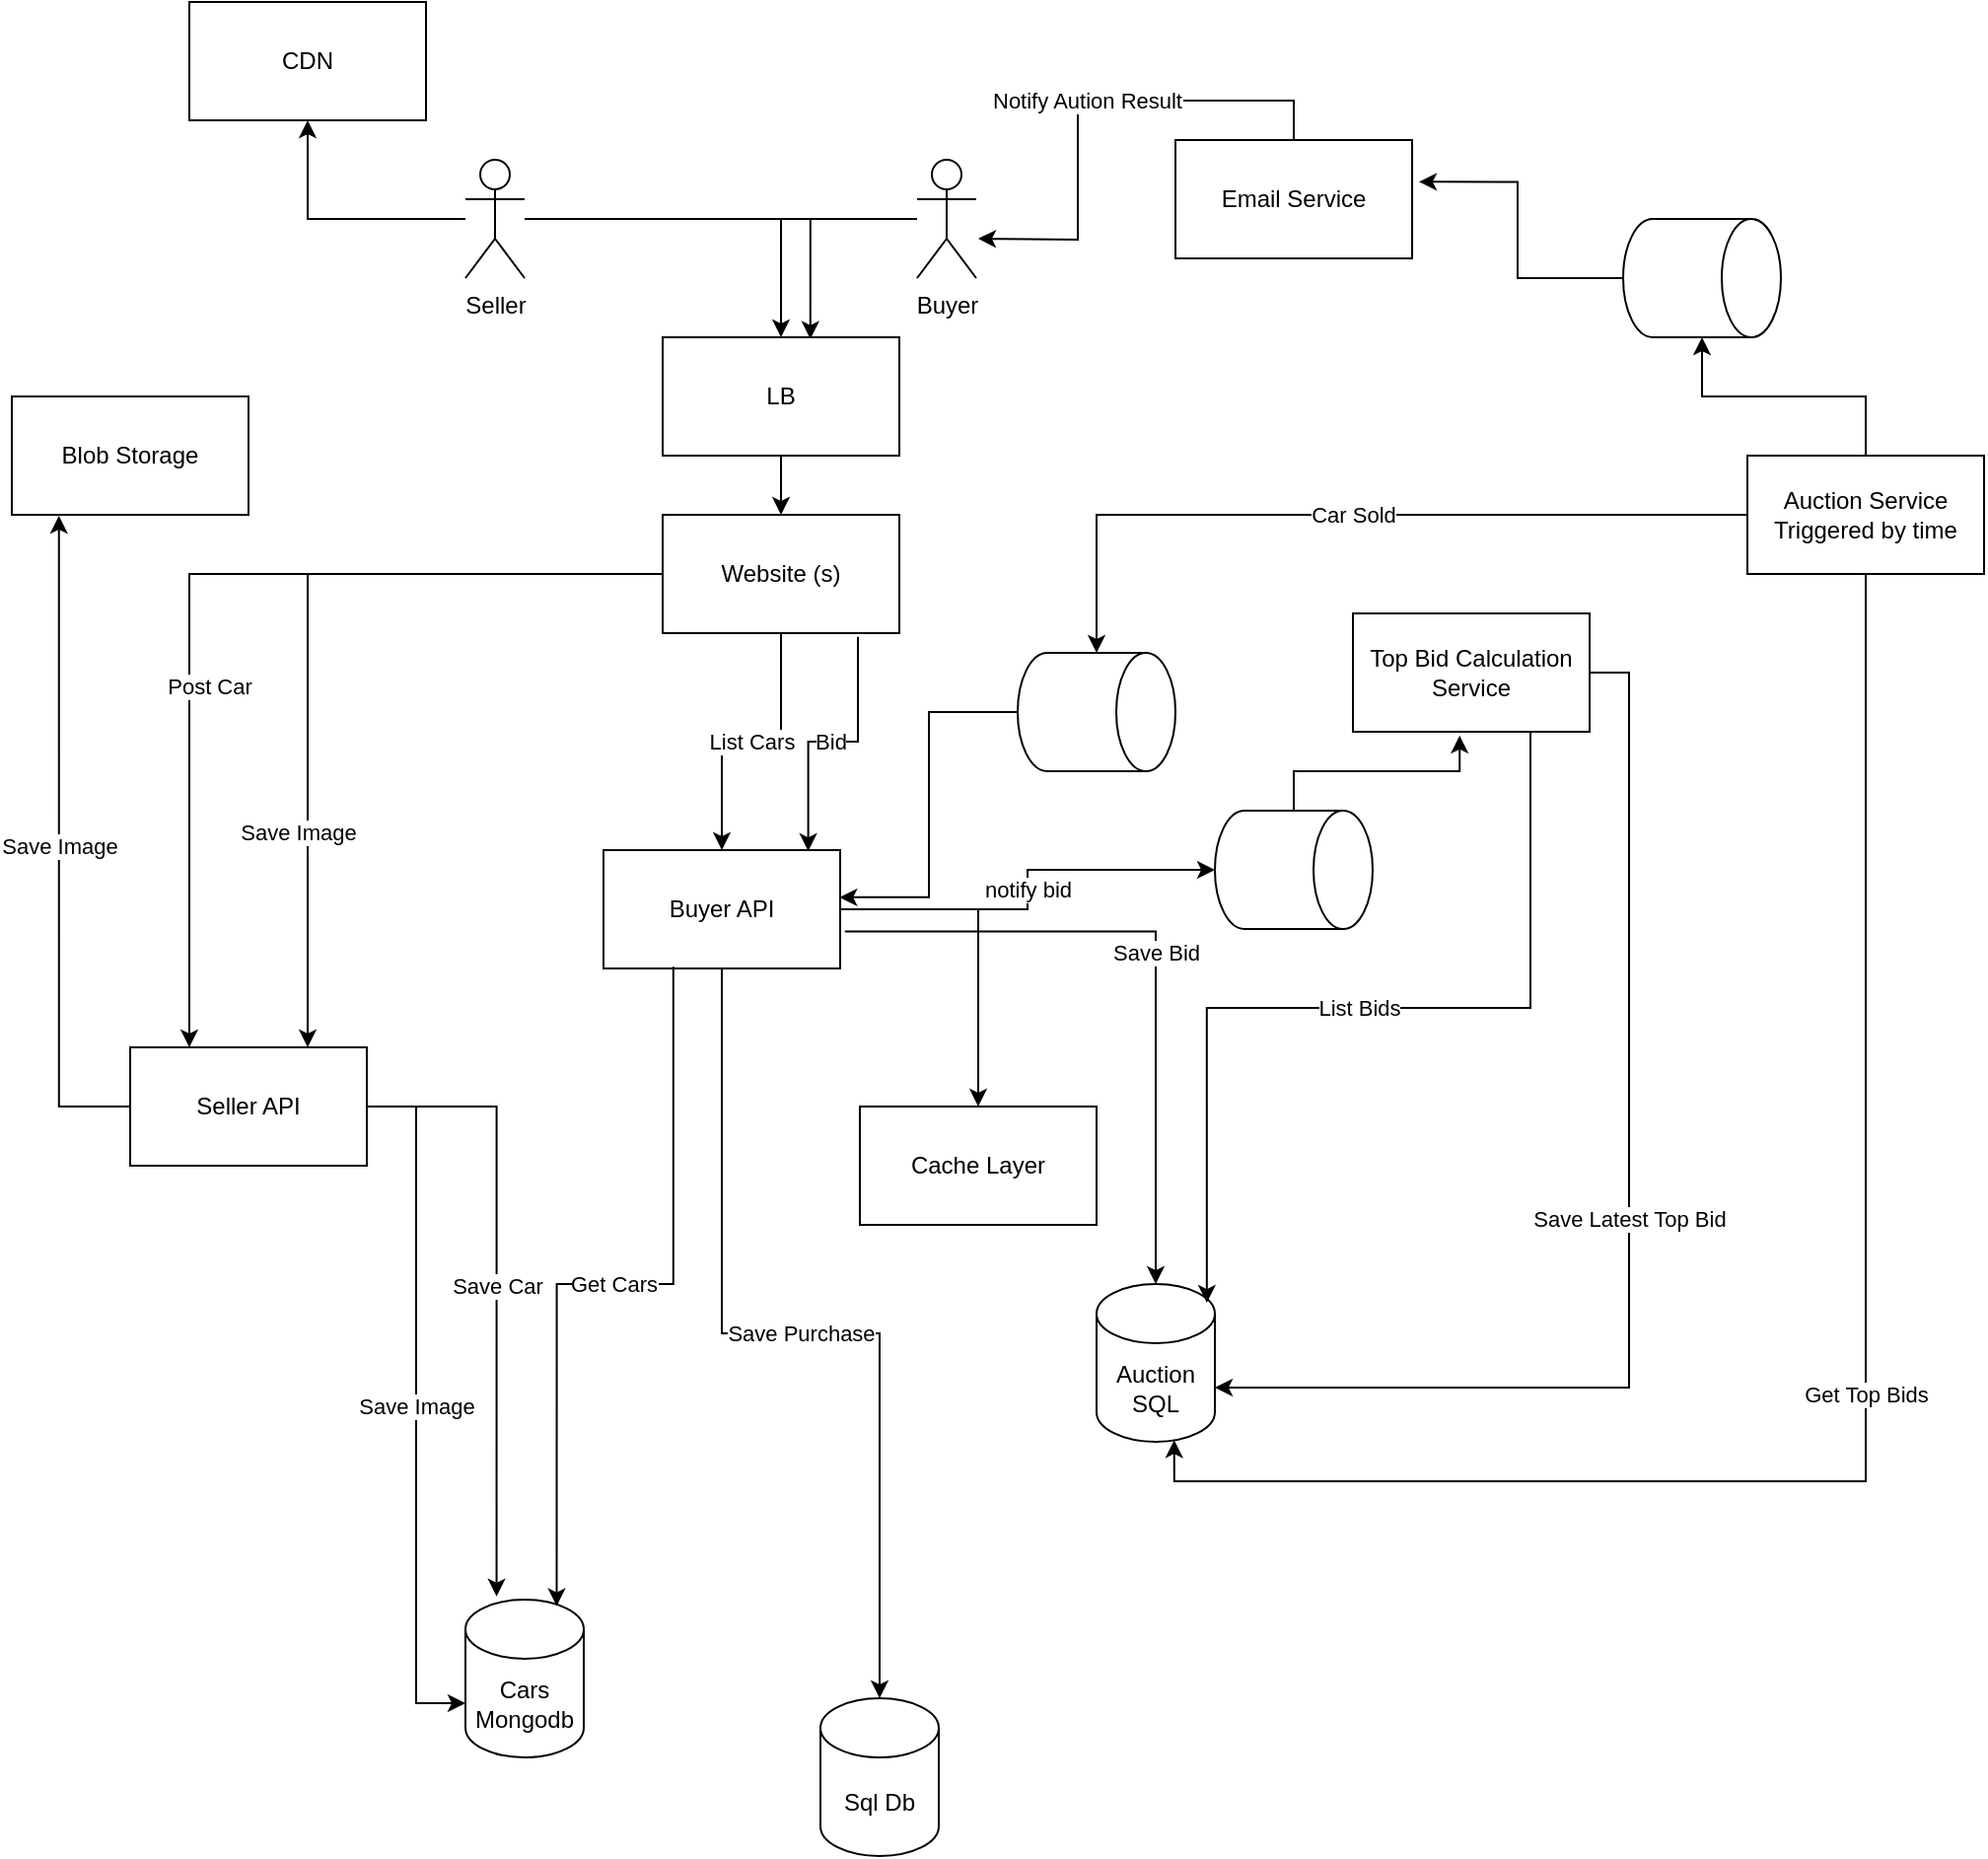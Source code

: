 <mxfile version="27.1.3">
  <diagram name="Page-1" id="kClDVkn1rwwxWksCV2Wo">
    <mxGraphModel dx="1805" dy="1711" grid="1" gridSize="10" guides="1" tooltips="1" connect="1" arrows="1" fold="1" page="1" pageScale="1" pageWidth="827" pageHeight="1169" math="0" shadow="0">
      <root>
        <mxCell id="0" />
        <mxCell id="1" parent="0" />
        <mxCell id="C3qPjn6Pq11D4Rv8hFkP-7" value="Post Car" style="edgeStyle=orthogonalEdgeStyle;rounded=0;orthogonalLoop=1;jettySize=auto;html=1;entryX=0.25;entryY=0;entryDx=0;entryDy=0;" edge="1" parent="1" source="C3qPjn6Pq11D4Rv8hFkP-1" target="C3qPjn6Pq11D4Rv8hFkP-6">
          <mxGeometry x="0.238" y="10" relative="1" as="geometry">
            <mxPoint as="offset" />
          </mxGeometry>
        </mxCell>
        <mxCell id="C3qPjn6Pq11D4Rv8hFkP-11" value="List Cars" style="edgeStyle=orthogonalEdgeStyle;rounded=0;orthogonalLoop=1;jettySize=auto;html=1;" edge="1" parent="1" source="C3qPjn6Pq11D4Rv8hFkP-1" target="C3qPjn6Pq11D4Rv8hFkP-8">
          <mxGeometry relative="1" as="geometry" />
        </mxCell>
        <mxCell id="C3qPjn6Pq11D4Rv8hFkP-24" value="Save Image" style="edgeStyle=orthogonalEdgeStyle;rounded=0;orthogonalLoop=1;jettySize=auto;html=1;entryX=0.199;entryY=1.009;entryDx=0;entryDy=0;exitX=0;exitY=0.5;exitDx=0;exitDy=0;entryPerimeter=0;" edge="1" parent="1" source="C3qPjn6Pq11D4Rv8hFkP-6" target="C3qPjn6Pq11D4Rv8hFkP-23">
          <mxGeometry relative="1" as="geometry" />
        </mxCell>
        <mxCell id="C3qPjn6Pq11D4Rv8hFkP-1" value="Website (s)" style="rounded=0;whiteSpace=wrap;html=1;" vertex="1" parent="1">
          <mxGeometry x="270" y="210" width="120" height="60" as="geometry" />
        </mxCell>
        <mxCell id="C3qPjn6Pq11D4Rv8hFkP-4" style="edgeStyle=orthogonalEdgeStyle;rounded=0;orthogonalLoop=1;jettySize=auto;html=1;entryX=0.624;entryY=0.014;entryDx=0;entryDy=0;entryPerimeter=0;" edge="1" parent="1" source="C3qPjn6Pq11D4Rv8hFkP-2" target="C3qPjn6Pq11D4Rv8hFkP-39">
          <mxGeometry relative="1" as="geometry" />
        </mxCell>
        <mxCell id="C3qPjn6Pq11D4Rv8hFkP-42" style="edgeStyle=orthogonalEdgeStyle;rounded=0;orthogonalLoop=1;jettySize=auto;html=1;" edge="1" parent="1" source="C3qPjn6Pq11D4Rv8hFkP-2" target="C3qPjn6Pq11D4Rv8hFkP-41">
          <mxGeometry relative="1" as="geometry" />
        </mxCell>
        <mxCell id="C3qPjn6Pq11D4Rv8hFkP-2" value="Seller" style="shape=umlActor;verticalLabelPosition=bottom;verticalAlign=top;html=1;outlineConnect=0;" vertex="1" parent="1">
          <mxGeometry x="170" y="30" width="30" height="60" as="geometry" />
        </mxCell>
        <mxCell id="C3qPjn6Pq11D4Rv8hFkP-3" value="Buyer" style="shape=umlActor;verticalLabelPosition=bottom;verticalAlign=top;html=1;outlineConnect=0;" vertex="1" parent="1">
          <mxGeometry x="399" y="30" width="30" height="60" as="geometry" />
        </mxCell>
        <mxCell id="C3qPjn6Pq11D4Rv8hFkP-5" style="edgeStyle=orthogonalEdgeStyle;rounded=0;orthogonalLoop=1;jettySize=auto;html=1;" edge="1" parent="1" source="C3qPjn6Pq11D4Rv8hFkP-3" target="C3qPjn6Pq11D4Rv8hFkP-39">
          <mxGeometry relative="1" as="geometry" />
        </mxCell>
        <mxCell id="C3qPjn6Pq11D4Rv8hFkP-10" value="Save Car" style="edgeStyle=orthogonalEdgeStyle;rounded=0;orthogonalLoop=1;jettySize=auto;html=1;entryX=0.263;entryY=-0.02;entryDx=0;entryDy=0;entryPerimeter=0;" edge="1" parent="1" source="C3qPjn6Pq11D4Rv8hFkP-6" target="C3qPjn6Pq11D4Rv8hFkP-9">
          <mxGeometry relative="1" as="geometry">
            <mxPoint x="200" y="600" as="targetPoint" />
          </mxGeometry>
        </mxCell>
        <mxCell id="C3qPjn6Pq11D4Rv8hFkP-6" value="Seller API" style="rounded=0;whiteSpace=wrap;html=1;" vertex="1" parent="1">
          <mxGeometry y="480" width="120" height="60" as="geometry" />
        </mxCell>
        <mxCell id="C3qPjn6Pq11D4Rv8hFkP-33" value="notify bid" style="edgeStyle=orthogonalEdgeStyle;rounded=0;orthogonalLoop=1;jettySize=auto;html=1;entryX=0.5;entryY=1;entryDx=0;entryDy=0;entryPerimeter=0;" edge="1" parent="1" source="C3qPjn6Pq11D4Rv8hFkP-8" target="C3qPjn6Pq11D4Rv8hFkP-34">
          <mxGeometry relative="1" as="geometry">
            <mxPoint x="570" y="410" as="targetPoint" />
          </mxGeometry>
        </mxCell>
        <mxCell id="C3qPjn6Pq11D4Rv8hFkP-44" style="edgeStyle=orthogonalEdgeStyle;rounded=0;orthogonalLoop=1;jettySize=auto;html=1;" edge="1" parent="1" source="C3qPjn6Pq11D4Rv8hFkP-8" target="C3qPjn6Pq11D4Rv8hFkP-43">
          <mxGeometry relative="1" as="geometry" />
        </mxCell>
        <mxCell id="C3qPjn6Pq11D4Rv8hFkP-8" value="Buyer API" style="rounded=0;whiteSpace=wrap;html=1;" vertex="1" parent="1">
          <mxGeometry x="240" y="380" width="120" height="60" as="geometry" />
        </mxCell>
        <mxCell id="C3qPjn6Pq11D4Rv8hFkP-9" value="Cars Mongodb" style="shape=cylinder3;whiteSpace=wrap;html=1;boundedLbl=1;backgroundOutline=1;size=15;" vertex="1" parent="1">
          <mxGeometry x="170" y="760" width="60" height="80" as="geometry" />
        </mxCell>
        <mxCell id="C3qPjn6Pq11D4Rv8hFkP-12" value="Get Cars" style="edgeStyle=orthogonalEdgeStyle;rounded=0;orthogonalLoop=1;jettySize=auto;html=1;entryX=0.771;entryY=0.041;entryDx=0;entryDy=0;entryPerimeter=0;exitX=0.295;exitY=0.985;exitDx=0;exitDy=0;exitPerimeter=0;" edge="1" parent="1" source="C3qPjn6Pq11D4Rv8hFkP-8" target="C3qPjn6Pq11D4Rv8hFkP-9">
          <mxGeometry relative="1" as="geometry" />
        </mxCell>
        <mxCell id="C3qPjn6Pq11D4Rv8hFkP-13" value="Bid" style="edgeStyle=orthogonalEdgeStyle;rounded=0;orthogonalLoop=1;jettySize=auto;html=1;entryX=0.865;entryY=0.009;entryDx=0;entryDy=0;exitX=0.825;exitY=1.032;exitDx=0;exitDy=0;exitPerimeter=0;entryPerimeter=0;" edge="1" parent="1" source="C3qPjn6Pq11D4Rv8hFkP-1" target="C3qPjn6Pq11D4Rv8hFkP-8">
          <mxGeometry relative="1" as="geometry" />
        </mxCell>
        <mxCell id="C3qPjn6Pq11D4Rv8hFkP-16" value="Save Bid" style="edgeStyle=orthogonalEdgeStyle;rounded=0;orthogonalLoop=1;jettySize=auto;html=1;exitX=1.02;exitY=0.687;exitDx=0;exitDy=0;exitPerimeter=0;" edge="1" parent="1" source="C3qPjn6Pq11D4Rv8hFkP-8" target="C3qPjn6Pq11D4Rv8hFkP-15">
          <mxGeometry relative="1" as="geometry" />
        </mxCell>
        <mxCell id="C3qPjn6Pq11D4Rv8hFkP-29" style="edgeStyle=orthogonalEdgeStyle;rounded=0;orthogonalLoop=1;jettySize=auto;html=1;exitX=0.5;exitY=0;exitDx=0;exitDy=0;" edge="1" parent="1" source="C3qPjn6Pq11D4Rv8hFkP-37" target="C3qPjn6Pq11D4Rv8hFkP-30">
          <mxGeometry relative="1" as="geometry">
            <mxPoint x="690" y="180" as="targetPoint" />
          </mxGeometry>
        </mxCell>
        <mxCell id="C3qPjn6Pq11D4Rv8hFkP-14" value="Top Bid Calculation Service" style="rounded=0;whiteSpace=wrap;html=1;" vertex="1" parent="1">
          <mxGeometry x="620" y="260" width="120" height="60" as="geometry" />
        </mxCell>
        <mxCell id="C3qPjn6Pq11D4Rv8hFkP-15" value="Auction SQL" style="shape=cylinder3;whiteSpace=wrap;html=1;boundedLbl=1;backgroundOutline=1;size=15;" vertex="1" parent="1">
          <mxGeometry x="490" y="600" width="60" height="80" as="geometry" />
        </mxCell>
        <mxCell id="C3qPjn6Pq11D4Rv8hFkP-17" value="List Bids" style="edgeStyle=orthogonalEdgeStyle;rounded=0;orthogonalLoop=1;jettySize=auto;html=1;entryX=0.932;entryY=0.119;entryDx=0;entryDy=0;entryPerimeter=0;exitX=0.75;exitY=1;exitDx=0;exitDy=0;" edge="1" parent="1" source="C3qPjn6Pq11D4Rv8hFkP-14" target="C3qPjn6Pq11D4Rv8hFkP-15">
          <mxGeometry relative="1" as="geometry" />
        </mxCell>
        <mxCell id="C3qPjn6Pq11D4Rv8hFkP-18" value="Car Sold" style="edgeStyle=orthogonalEdgeStyle;rounded=0;orthogonalLoop=1;jettySize=auto;html=1;exitX=0;exitY=0.5;exitDx=0;exitDy=0;" edge="1" parent="1" source="C3qPjn6Pq11D4Rv8hFkP-37" target="C3qPjn6Pq11D4Rv8hFkP-21">
          <mxGeometry relative="1" as="geometry" />
        </mxCell>
        <mxCell id="C3qPjn6Pq11D4Rv8hFkP-19" value="Save Purchase" style="edgeStyle=orthogonalEdgeStyle;rounded=0;orthogonalLoop=1;jettySize=auto;html=1;" edge="1" parent="1" source="C3qPjn6Pq11D4Rv8hFkP-8" target="C3qPjn6Pq11D4Rv8hFkP-45">
          <mxGeometry relative="1" as="geometry" />
        </mxCell>
        <mxCell id="C3qPjn6Pq11D4Rv8hFkP-22" style="edgeStyle=orthogonalEdgeStyle;rounded=0;orthogonalLoop=1;jettySize=auto;html=1;entryX=0.997;entryY=0.399;entryDx=0;entryDy=0;entryPerimeter=0;" edge="1" parent="1" source="C3qPjn6Pq11D4Rv8hFkP-21" target="C3qPjn6Pq11D4Rv8hFkP-8">
          <mxGeometry relative="1" as="geometry">
            <mxPoint x="370" y="420" as="targetPoint" />
          </mxGeometry>
        </mxCell>
        <mxCell id="C3qPjn6Pq11D4Rv8hFkP-21" value="" style="shape=cylinder3;whiteSpace=wrap;html=1;boundedLbl=1;backgroundOutline=1;size=15;rotation=90;" vertex="1" parent="1">
          <mxGeometry x="460" y="270" width="60" height="80" as="geometry" />
        </mxCell>
        <mxCell id="C3qPjn6Pq11D4Rv8hFkP-23" value="Blob Storage" style="rounded=0;whiteSpace=wrap;html=1;" vertex="1" parent="1">
          <mxGeometry x="-60" y="150" width="120" height="60" as="geometry" />
        </mxCell>
        <mxCell id="C3qPjn6Pq11D4Rv8hFkP-25" value="Save Image" style="edgeStyle=orthogonalEdgeStyle;rounded=0;orthogonalLoop=1;jettySize=auto;html=1;entryX=0.75;entryY=0;entryDx=0;entryDy=0;" edge="1" parent="1" source="C3qPjn6Pq11D4Rv8hFkP-1" target="C3qPjn6Pq11D4Rv8hFkP-6">
          <mxGeometry x="0.479" y="-5" relative="1" as="geometry">
            <mxPoint as="offset" />
          </mxGeometry>
        </mxCell>
        <mxCell id="C3qPjn6Pq11D4Rv8hFkP-26" value="Save Image" style="edgeStyle=orthogonalEdgeStyle;rounded=0;orthogonalLoop=1;jettySize=auto;html=1;entryX=0;entryY=0;entryDx=0;entryDy=52.5;entryPerimeter=0;" edge="1" parent="1" source="C3qPjn6Pq11D4Rv8hFkP-6" target="C3qPjn6Pq11D4Rv8hFkP-9">
          <mxGeometry relative="1" as="geometry" />
        </mxCell>
        <mxCell id="C3qPjn6Pq11D4Rv8hFkP-28" value="Notify Aution Result" style="edgeStyle=orthogonalEdgeStyle;rounded=0;orthogonalLoop=1;jettySize=auto;html=1;exitX=0.5;exitY=0;exitDx=0;exitDy=0;" edge="1" parent="1" source="C3qPjn6Pq11D4Rv8hFkP-27">
          <mxGeometry relative="1" as="geometry">
            <mxPoint x="430" y="70" as="targetPoint" />
          </mxGeometry>
        </mxCell>
        <mxCell id="C3qPjn6Pq11D4Rv8hFkP-27" value="Email Service" style="rounded=0;whiteSpace=wrap;html=1;" vertex="1" parent="1">
          <mxGeometry x="530" y="20" width="120" height="60" as="geometry" />
        </mxCell>
        <mxCell id="C3qPjn6Pq11D4Rv8hFkP-30" value="" style="shape=cylinder3;whiteSpace=wrap;html=1;boundedLbl=1;backgroundOutline=1;size=15;rotation=90;" vertex="1" parent="1">
          <mxGeometry x="767" y="50" width="60" height="80" as="geometry" />
        </mxCell>
        <mxCell id="C3qPjn6Pq11D4Rv8hFkP-31" style="edgeStyle=orthogonalEdgeStyle;rounded=0;orthogonalLoop=1;jettySize=auto;html=1;entryX=1.029;entryY=0.353;entryDx=0;entryDy=0;entryPerimeter=0;" edge="1" parent="1" source="C3qPjn6Pq11D4Rv8hFkP-30" target="C3qPjn6Pq11D4Rv8hFkP-27">
          <mxGeometry relative="1" as="geometry" />
        </mxCell>
        <mxCell id="C3qPjn6Pq11D4Rv8hFkP-34" value="" style="shape=cylinder3;whiteSpace=wrap;html=1;boundedLbl=1;backgroundOutline=1;size=15;rotation=90;" vertex="1" parent="1">
          <mxGeometry x="560" y="350" width="60" height="80" as="geometry" />
        </mxCell>
        <mxCell id="C3qPjn6Pq11D4Rv8hFkP-35" style="edgeStyle=orthogonalEdgeStyle;rounded=0;orthogonalLoop=1;jettySize=auto;html=1;entryX=0.451;entryY=1.032;entryDx=0;entryDy=0;entryPerimeter=0;" edge="1" parent="1" source="C3qPjn6Pq11D4Rv8hFkP-34" target="C3qPjn6Pq11D4Rv8hFkP-14">
          <mxGeometry relative="1" as="geometry" />
        </mxCell>
        <mxCell id="C3qPjn6Pq11D4Rv8hFkP-36" value="Save Latest Top Bid" style="edgeStyle=orthogonalEdgeStyle;rounded=0;orthogonalLoop=1;jettySize=auto;html=1;entryX=1;entryY=0;entryDx=0;entryDy=52.5;entryPerimeter=0;exitX=1;exitY=0.5;exitDx=0;exitDy=0;" edge="1" parent="1" source="C3qPjn6Pq11D4Rv8hFkP-14" target="C3qPjn6Pq11D4Rv8hFkP-15">
          <mxGeometry relative="1" as="geometry" />
        </mxCell>
        <mxCell id="C3qPjn6Pq11D4Rv8hFkP-37" value="Auction Service&lt;div&gt;Triggered by time&lt;/div&gt;" style="rounded=0;whiteSpace=wrap;html=1;" vertex="1" parent="1">
          <mxGeometry x="820" y="180" width="120" height="60" as="geometry" />
        </mxCell>
        <mxCell id="C3qPjn6Pq11D4Rv8hFkP-38" value="Get Top Bids" style="edgeStyle=orthogonalEdgeStyle;rounded=0;orthogonalLoop=1;jettySize=auto;html=1;entryX=0.656;entryY=0.989;entryDx=0;entryDy=0;entryPerimeter=0;exitX=0.5;exitY=1;exitDx=0;exitDy=0;" edge="1" parent="1" source="C3qPjn6Pq11D4Rv8hFkP-37" target="C3qPjn6Pq11D4Rv8hFkP-15">
          <mxGeometry relative="1" as="geometry" />
        </mxCell>
        <mxCell id="C3qPjn6Pq11D4Rv8hFkP-40" style="edgeStyle=orthogonalEdgeStyle;rounded=0;orthogonalLoop=1;jettySize=auto;html=1;entryX=0.5;entryY=0;entryDx=0;entryDy=0;" edge="1" parent="1" source="C3qPjn6Pq11D4Rv8hFkP-39" target="C3qPjn6Pq11D4Rv8hFkP-1">
          <mxGeometry relative="1" as="geometry" />
        </mxCell>
        <mxCell id="C3qPjn6Pq11D4Rv8hFkP-39" value="LB" style="rounded=0;whiteSpace=wrap;html=1;" vertex="1" parent="1">
          <mxGeometry x="270" y="120" width="120" height="60" as="geometry" />
        </mxCell>
        <mxCell id="C3qPjn6Pq11D4Rv8hFkP-41" value="CDN" style="rounded=0;whiteSpace=wrap;html=1;" vertex="1" parent="1">
          <mxGeometry x="30" y="-50" width="120" height="60" as="geometry" />
        </mxCell>
        <mxCell id="C3qPjn6Pq11D4Rv8hFkP-43" value="Cache Layer" style="rounded=0;whiteSpace=wrap;html=1;" vertex="1" parent="1">
          <mxGeometry x="370" y="510" width="120" height="60" as="geometry" />
        </mxCell>
        <mxCell id="C3qPjn6Pq11D4Rv8hFkP-45" value="Sql Db" style="shape=cylinder3;whiteSpace=wrap;html=1;boundedLbl=1;backgroundOutline=1;size=15;" vertex="1" parent="1">
          <mxGeometry x="350" y="810" width="60" height="80" as="geometry" />
        </mxCell>
      </root>
    </mxGraphModel>
  </diagram>
</mxfile>
